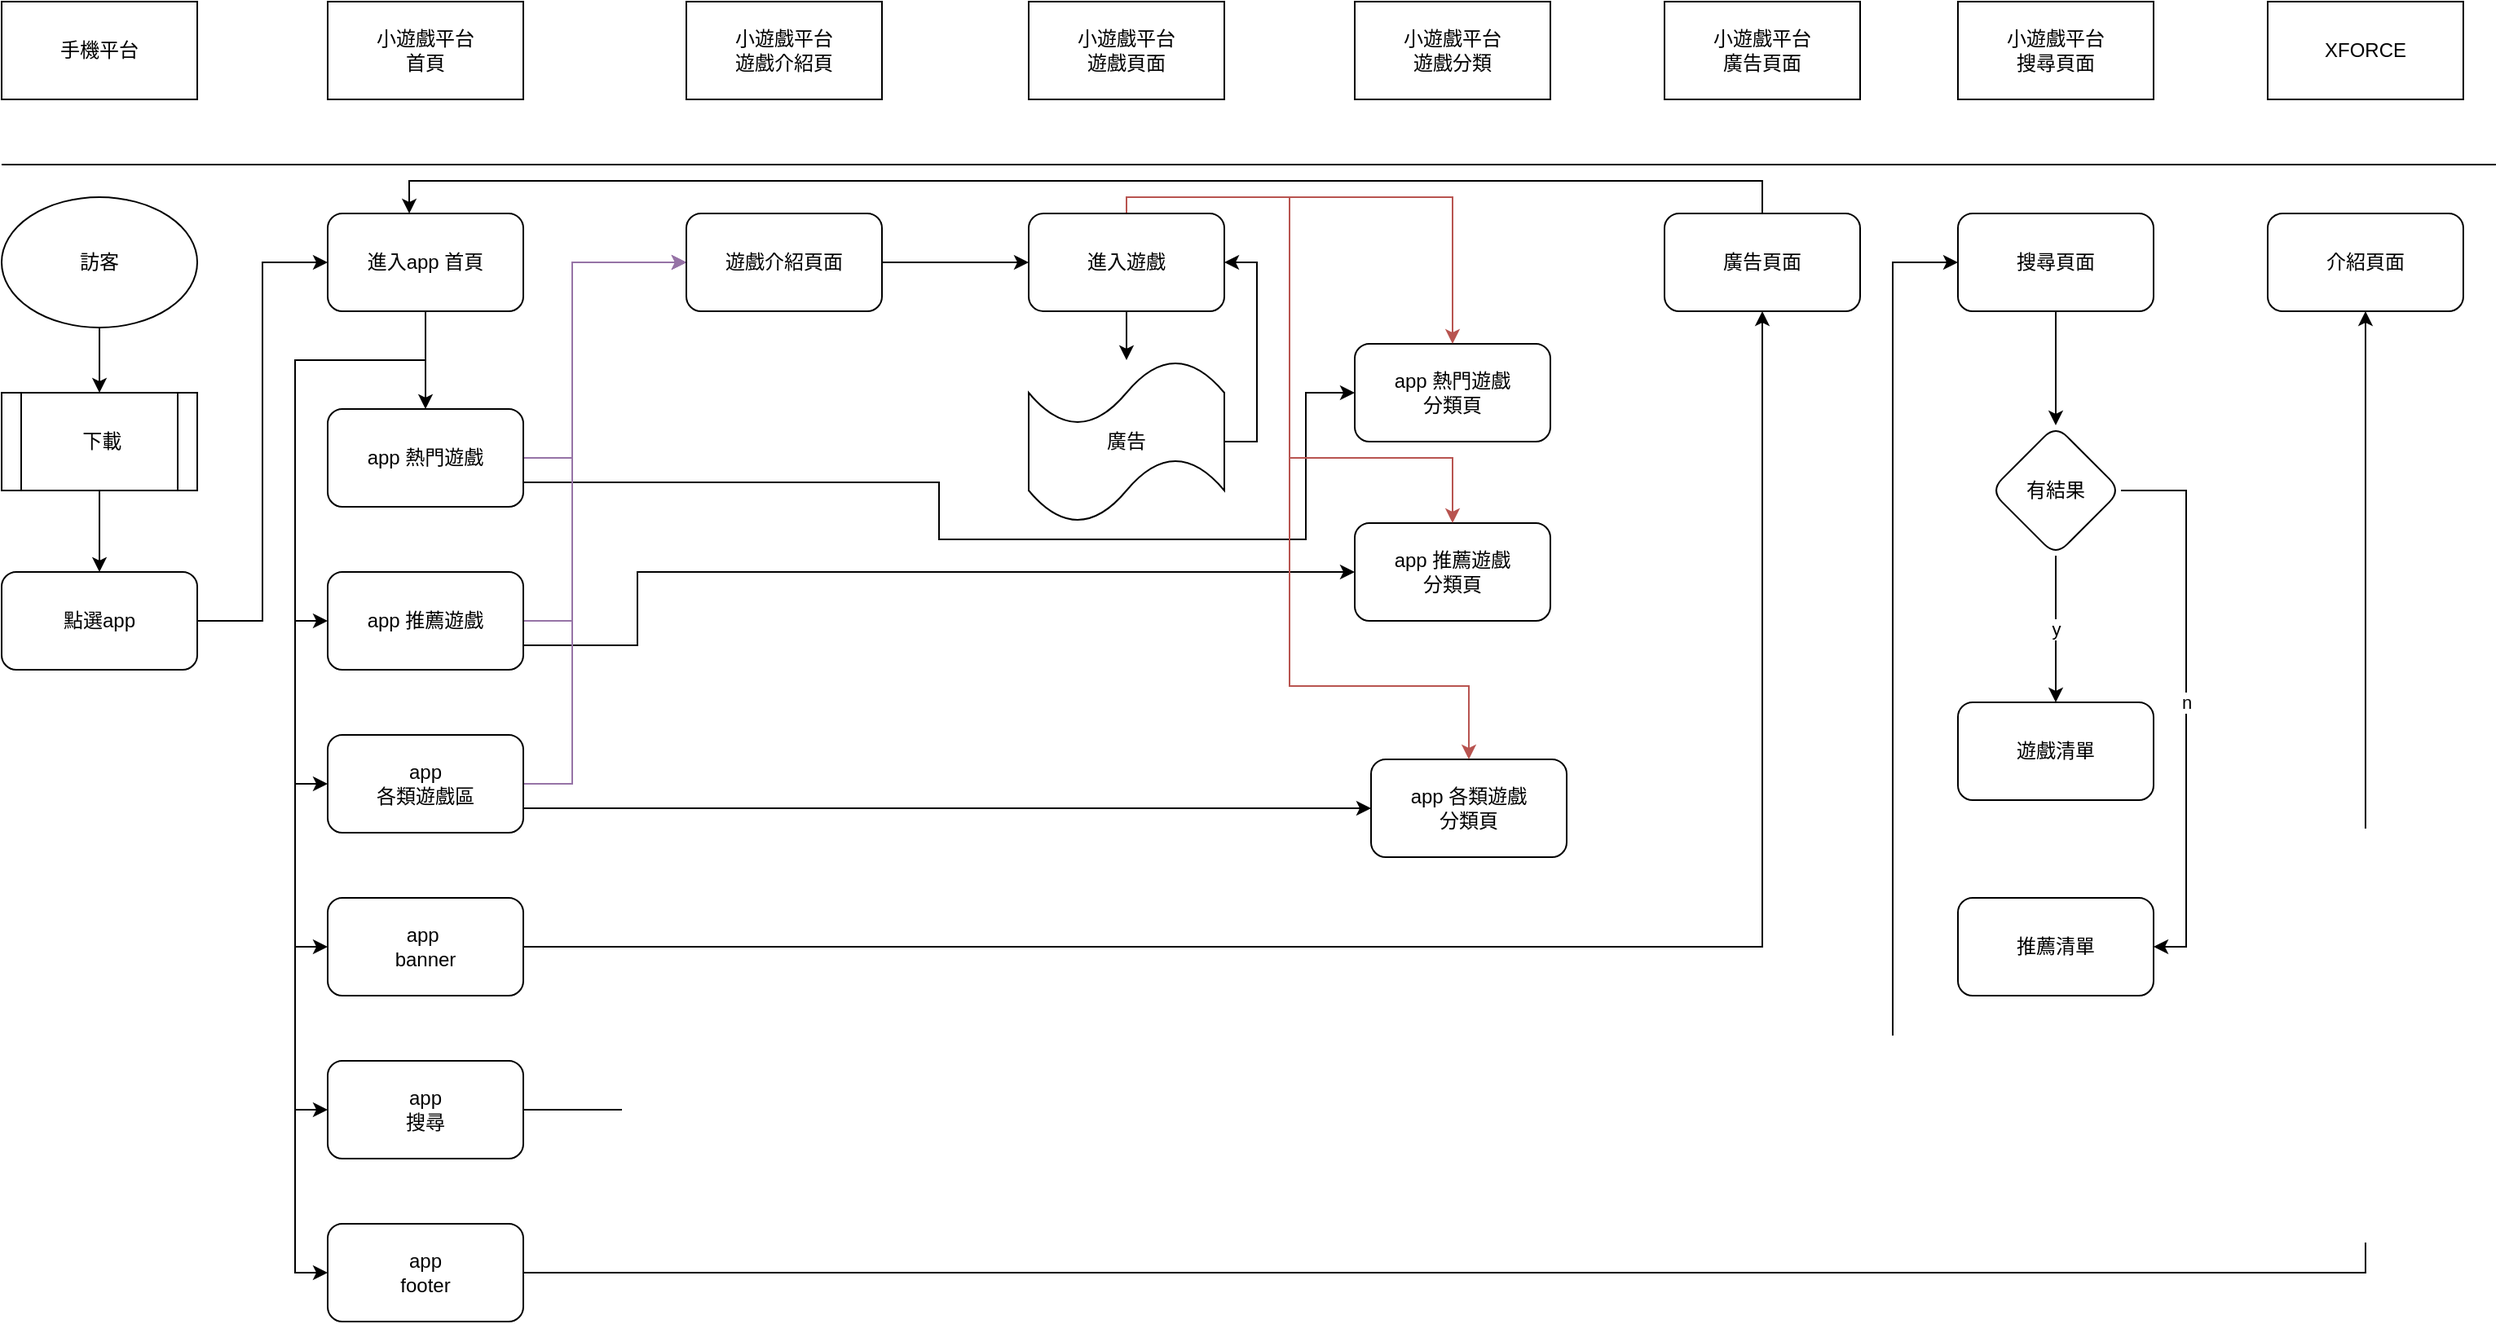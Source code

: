 <mxfile version="16.0.3" type="github" pages="2">
  <diagram id="Xf0kCihZ-aB_llhnf_z4" name="第1頁">
    <mxGraphModel dx="1422" dy="780" grid="1" gridSize="10" guides="1" tooltips="1" connect="1" arrows="1" fold="1" page="1" pageScale="1" pageWidth="827" pageHeight="1169" math="0" shadow="0">
      <root>
        <mxCell id="0" />
        <mxCell id="1" parent="0" />
        <mxCell id="-enL-yWNLoUQDlkAJuOZ-1" value="&lt;div&gt;小遊戲平台&lt;/div&gt;&lt;div&gt;首頁&lt;br&gt;&lt;/div&gt;" style="rounded=0;whiteSpace=wrap;html=1;" vertex="1" parent="1">
          <mxGeometry x="230" y="40" width="120" height="60" as="geometry" />
        </mxCell>
        <mxCell id="-enL-yWNLoUQDlkAJuOZ-2" value="" style="endArrow=none;html=1;rounded=0;" edge="1" parent="1">
          <mxGeometry width="50" height="50" relative="1" as="geometry">
            <mxPoint x="30" y="140" as="sourcePoint" />
            <mxPoint x="1560" y="140" as="targetPoint" />
          </mxGeometry>
        </mxCell>
        <mxCell id="-enL-yWNLoUQDlkAJuOZ-6" value="" style="edgeStyle=orthogonalEdgeStyle;rounded=0;orthogonalLoop=1;jettySize=auto;html=1;" edge="1" parent="1" source="-enL-yWNLoUQDlkAJuOZ-3" target="-enL-yWNLoUQDlkAJuOZ-5">
          <mxGeometry relative="1" as="geometry" />
        </mxCell>
        <mxCell id="-enL-yWNLoUQDlkAJuOZ-3" value="訪客" style="ellipse;whiteSpace=wrap;html=1;" vertex="1" parent="1">
          <mxGeometry x="30" y="160" width="120" height="80" as="geometry" />
        </mxCell>
        <mxCell id="-enL-yWNLoUQDlkAJuOZ-4" value="手機平台" style="rounded=0;whiteSpace=wrap;html=1;" vertex="1" parent="1">
          <mxGeometry x="30" y="40" width="120" height="60" as="geometry" />
        </mxCell>
        <mxCell id="-enL-yWNLoUQDlkAJuOZ-8" value="" style="edgeStyle=orthogonalEdgeStyle;rounded=0;orthogonalLoop=1;jettySize=auto;html=1;" edge="1" parent="1" source="-enL-yWNLoUQDlkAJuOZ-5" target="-enL-yWNLoUQDlkAJuOZ-7">
          <mxGeometry relative="1" as="geometry" />
        </mxCell>
        <mxCell id="-enL-yWNLoUQDlkAJuOZ-5" value="&amp;nbsp;下載" style="shape=process;whiteSpace=wrap;html=1;backgroundOutline=1;" vertex="1" parent="1">
          <mxGeometry x="30" y="280" width="120" height="60" as="geometry" />
        </mxCell>
        <mxCell id="-enL-yWNLoUQDlkAJuOZ-10" style="edgeStyle=orthogonalEdgeStyle;rounded=0;orthogonalLoop=1;jettySize=auto;html=1;exitX=1;exitY=0.5;exitDx=0;exitDy=0;entryX=0;entryY=0.5;entryDx=0;entryDy=0;" edge="1" parent="1" source="-enL-yWNLoUQDlkAJuOZ-7" target="-enL-yWNLoUQDlkAJuOZ-9">
          <mxGeometry relative="1" as="geometry" />
        </mxCell>
        <mxCell id="-enL-yWNLoUQDlkAJuOZ-7" value="點選app" style="rounded=1;whiteSpace=wrap;html=1;" vertex="1" parent="1">
          <mxGeometry x="30" y="390" width="120" height="60" as="geometry" />
        </mxCell>
        <mxCell id="-enL-yWNLoUQDlkAJuOZ-20" style="edgeStyle=orthogonalEdgeStyle;rounded=0;orthogonalLoop=1;jettySize=auto;html=1;exitX=0.5;exitY=1;exitDx=0;exitDy=0;" edge="1" parent="1" source="-enL-yWNLoUQDlkAJuOZ-9" target="-enL-yWNLoUQDlkAJuOZ-13">
          <mxGeometry relative="1" as="geometry" />
        </mxCell>
        <mxCell id="-enL-yWNLoUQDlkAJuOZ-21" style="edgeStyle=orthogonalEdgeStyle;rounded=0;orthogonalLoop=1;jettySize=auto;html=1;exitX=0.5;exitY=1;exitDx=0;exitDy=0;entryX=0;entryY=0.5;entryDx=0;entryDy=0;" edge="1" parent="1" source="-enL-yWNLoUQDlkAJuOZ-9" target="-enL-yWNLoUQDlkAJuOZ-14">
          <mxGeometry relative="1" as="geometry">
            <Array as="points">
              <mxPoint x="290" y="260" />
              <mxPoint x="210" y="260" />
              <mxPoint x="210" y="420" />
            </Array>
          </mxGeometry>
        </mxCell>
        <mxCell id="-enL-yWNLoUQDlkAJuOZ-22" style="edgeStyle=orthogonalEdgeStyle;rounded=0;orthogonalLoop=1;jettySize=auto;html=1;exitX=0.5;exitY=1;exitDx=0;exitDy=0;entryX=0;entryY=0.5;entryDx=0;entryDy=0;" edge="1" parent="1" source="-enL-yWNLoUQDlkAJuOZ-9" target="-enL-yWNLoUQDlkAJuOZ-15">
          <mxGeometry relative="1" as="geometry">
            <Array as="points">
              <mxPoint x="290" y="260" />
              <mxPoint x="210" y="260" />
              <mxPoint x="210" y="520" />
            </Array>
          </mxGeometry>
        </mxCell>
        <mxCell id="-enL-yWNLoUQDlkAJuOZ-23" style="edgeStyle=orthogonalEdgeStyle;rounded=0;orthogonalLoop=1;jettySize=auto;html=1;exitX=0.5;exitY=1;exitDx=0;exitDy=0;entryX=0;entryY=0.5;entryDx=0;entryDy=0;" edge="1" parent="1" source="-enL-yWNLoUQDlkAJuOZ-9" target="-enL-yWNLoUQDlkAJuOZ-17">
          <mxGeometry relative="1" as="geometry">
            <Array as="points">
              <mxPoint x="290" y="260" />
              <mxPoint x="210" y="260" />
              <mxPoint x="210" y="620" />
            </Array>
          </mxGeometry>
        </mxCell>
        <mxCell id="-enL-yWNLoUQDlkAJuOZ-24" style="edgeStyle=orthogonalEdgeStyle;rounded=0;orthogonalLoop=1;jettySize=auto;html=1;exitX=0.5;exitY=1;exitDx=0;exitDy=0;entryX=0;entryY=0.5;entryDx=0;entryDy=0;" edge="1" parent="1" source="-enL-yWNLoUQDlkAJuOZ-9" target="-enL-yWNLoUQDlkAJuOZ-18">
          <mxGeometry relative="1" as="geometry">
            <Array as="points">
              <mxPoint x="290" y="260" />
              <mxPoint x="210" y="260" />
              <mxPoint x="210" y="720" />
            </Array>
          </mxGeometry>
        </mxCell>
        <mxCell id="-enL-yWNLoUQDlkAJuOZ-27" style="edgeStyle=orthogonalEdgeStyle;rounded=0;orthogonalLoop=1;jettySize=auto;html=1;exitX=0.5;exitY=1;exitDx=0;exitDy=0;entryX=0;entryY=0.5;entryDx=0;entryDy=0;" edge="1" parent="1" source="-enL-yWNLoUQDlkAJuOZ-9" target="-enL-yWNLoUQDlkAJuOZ-26">
          <mxGeometry relative="1" as="geometry">
            <Array as="points">
              <mxPoint x="290" y="260" />
              <mxPoint x="210" y="260" />
              <mxPoint x="210" y="820" />
            </Array>
          </mxGeometry>
        </mxCell>
        <mxCell id="-enL-yWNLoUQDlkAJuOZ-9" value="進入app 首頁" style="rounded=1;whiteSpace=wrap;html=1;" vertex="1" parent="1">
          <mxGeometry x="230" y="170" width="120" height="60" as="geometry" />
        </mxCell>
        <mxCell id="-enL-yWNLoUQDlkAJuOZ-11" value="&lt;div&gt;小遊戲平台&lt;/div&gt;&lt;div&gt;遊戲介紹頁&lt;br&gt;&lt;/div&gt;" style="rounded=0;whiteSpace=wrap;html=1;" vertex="1" parent="1">
          <mxGeometry x="450" y="40" width="120" height="60" as="geometry" />
        </mxCell>
        <mxCell id="-enL-yWNLoUQDlkAJuOZ-12" value="&lt;div&gt;小遊戲平台&lt;/div&gt;&lt;div&gt;遊戲頁面&lt;br&gt;&lt;/div&gt;" style="rounded=0;whiteSpace=wrap;html=1;" vertex="1" parent="1">
          <mxGeometry x="660" y="40" width="120" height="60" as="geometry" />
        </mxCell>
        <mxCell id="-enL-yWNLoUQDlkAJuOZ-37" style="edgeStyle=orthogonalEdgeStyle;rounded=0;orthogonalLoop=1;jettySize=auto;html=1;exitX=1;exitY=0.5;exitDx=0;exitDy=0;entryX=0;entryY=0.5;entryDx=0;entryDy=0;fillColor=#e1d5e7;strokeColor=#9673a6;" edge="1" parent="1" source="-enL-yWNLoUQDlkAJuOZ-13" target="-enL-yWNLoUQDlkAJuOZ-34">
          <mxGeometry relative="1" as="geometry">
            <Array as="points">
              <mxPoint x="380" y="320" />
              <mxPoint x="380" y="200" />
            </Array>
          </mxGeometry>
        </mxCell>
        <mxCell id="-enL-yWNLoUQDlkAJuOZ-41" style="edgeStyle=orthogonalEdgeStyle;rounded=0;orthogonalLoop=1;jettySize=auto;html=1;exitX=1;exitY=0.75;exitDx=0;exitDy=0;entryX=0;entryY=0.5;entryDx=0;entryDy=0;" edge="1" parent="1" source="-enL-yWNLoUQDlkAJuOZ-13" target="-enL-yWNLoUQDlkAJuOZ-29">
          <mxGeometry relative="1" as="geometry">
            <Array as="points">
              <mxPoint x="605" y="335" />
              <mxPoint x="605" y="370" />
              <mxPoint x="830" y="370" />
              <mxPoint x="830" y="280" />
            </Array>
          </mxGeometry>
        </mxCell>
        <mxCell id="-enL-yWNLoUQDlkAJuOZ-13" value="app 熱門遊戲" style="rounded=1;whiteSpace=wrap;html=1;" vertex="1" parent="1">
          <mxGeometry x="230" y="290" width="120" height="60" as="geometry" />
        </mxCell>
        <mxCell id="-enL-yWNLoUQDlkAJuOZ-38" style="edgeStyle=orthogonalEdgeStyle;rounded=0;orthogonalLoop=1;jettySize=auto;html=1;exitX=1;exitY=0.5;exitDx=0;exitDy=0;fillColor=#e1d5e7;strokeColor=#9673a6;" edge="1" parent="1" source="-enL-yWNLoUQDlkAJuOZ-14">
          <mxGeometry relative="1" as="geometry">
            <mxPoint x="450" y="200" as="targetPoint" />
            <Array as="points">
              <mxPoint x="380" y="420" />
              <mxPoint x="380" y="200" />
            </Array>
          </mxGeometry>
        </mxCell>
        <mxCell id="-enL-yWNLoUQDlkAJuOZ-42" style="edgeStyle=orthogonalEdgeStyle;rounded=0;orthogonalLoop=1;jettySize=auto;html=1;exitX=1;exitY=0.75;exitDx=0;exitDy=0;entryX=0;entryY=0.5;entryDx=0;entryDy=0;" edge="1" parent="1" source="-enL-yWNLoUQDlkAJuOZ-14" target="-enL-yWNLoUQDlkAJuOZ-30">
          <mxGeometry relative="1" as="geometry">
            <Array as="points">
              <mxPoint x="420" y="435" />
              <mxPoint x="420" y="390" />
            </Array>
          </mxGeometry>
        </mxCell>
        <mxCell id="-enL-yWNLoUQDlkAJuOZ-14" value="app 推薦遊戲" style="rounded=1;whiteSpace=wrap;html=1;" vertex="1" parent="1">
          <mxGeometry x="230" y="390" width="120" height="60" as="geometry" />
        </mxCell>
        <mxCell id="-enL-yWNLoUQDlkAJuOZ-40" style="edgeStyle=orthogonalEdgeStyle;rounded=0;orthogonalLoop=1;jettySize=auto;html=1;exitX=1;exitY=0.5;exitDx=0;exitDy=0;entryX=0;entryY=0.5;entryDx=0;entryDy=0;fillColor=#e1d5e7;strokeColor=#9673a6;" edge="1" parent="1" source="-enL-yWNLoUQDlkAJuOZ-15" target="-enL-yWNLoUQDlkAJuOZ-34">
          <mxGeometry relative="1" as="geometry">
            <Array as="points">
              <mxPoint x="380" y="520" />
              <mxPoint x="380" y="200" />
            </Array>
          </mxGeometry>
        </mxCell>
        <mxCell id="-enL-yWNLoUQDlkAJuOZ-43" style="edgeStyle=orthogonalEdgeStyle;rounded=0;orthogonalLoop=1;jettySize=auto;html=1;exitX=1;exitY=0.75;exitDx=0;exitDy=0;entryX=0;entryY=0.5;entryDx=0;entryDy=0;" edge="1" parent="1" source="-enL-yWNLoUQDlkAJuOZ-15" target="-enL-yWNLoUQDlkAJuOZ-31">
          <mxGeometry relative="1" as="geometry">
            <Array as="points">
              <mxPoint x="860" y="535" />
            </Array>
          </mxGeometry>
        </mxCell>
        <mxCell id="-enL-yWNLoUQDlkAJuOZ-15" value="&lt;div&gt;app &lt;br&gt;&lt;/div&gt;&lt;div&gt;各類遊戲區&lt;/div&gt;" style="rounded=1;whiteSpace=wrap;html=1;" vertex="1" parent="1">
          <mxGeometry x="230" y="490" width="120" height="60" as="geometry" />
        </mxCell>
        <mxCell id="-enL-yWNLoUQDlkAJuOZ-52" style="edgeStyle=orthogonalEdgeStyle;rounded=0;orthogonalLoop=1;jettySize=auto;html=1;exitX=1;exitY=0.5;exitDx=0;exitDy=0;entryX=0.5;entryY=1;entryDx=0;entryDy=0;" edge="1" parent="1" source="-enL-yWNLoUQDlkAJuOZ-17" target="-enL-yWNLoUQDlkAJuOZ-51">
          <mxGeometry relative="1" as="geometry" />
        </mxCell>
        <mxCell id="-enL-yWNLoUQDlkAJuOZ-17" value="&lt;div&gt;app&amp;nbsp;&lt;/div&gt;&lt;div&gt;banner&lt;br&gt;&lt;/div&gt;" style="rounded=1;whiteSpace=wrap;html=1;" vertex="1" parent="1">
          <mxGeometry x="230" y="590" width="120" height="60" as="geometry" />
        </mxCell>
        <mxCell id="-enL-yWNLoUQDlkAJuOZ-55" style="edgeStyle=orthogonalEdgeStyle;rounded=0;orthogonalLoop=1;jettySize=auto;html=1;exitX=1;exitY=0.5;exitDx=0;exitDy=0;entryX=0;entryY=0.5;entryDx=0;entryDy=0;" edge="1" parent="1" source="-enL-yWNLoUQDlkAJuOZ-18" target="-enL-yWNLoUQDlkAJuOZ-53">
          <mxGeometry relative="1" as="geometry">
            <Array as="points">
              <mxPoint x="1190" y="720" />
              <mxPoint x="1190" y="200" />
            </Array>
          </mxGeometry>
        </mxCell>
        <mxCell id="-enL-yWNLoUQDlkAJuOZ-18" value="&lt;div&gt;app &lt;br&gt;&lt;/div&gt;&lt;div&gt;搜尋&lt;br&gt;&lt;/div&gt;" style="rounded=1;whiteSpace=wrap;html=1;" vertex="1" parent="1">
          <mxGeometry x="230" y="690" width="120" height="60" as="geometry" />
        </mxCell>
        <mxCell id="-enL-yWNLoUQDlkAJuOZ-66" style="edgeStyle=orthogonalEdgeStyle;rounded=0;orthogonalLoop=1;jettySize=auto;html=1;exitX=1;exitY=0.5;exitDx=0;exitDy=0;entryX=0.5;entryY=1;entryDx=0;entryDy=0;" edge="1" parent="1" source="-enL-yWNLoUQDlkAJuOZ-26" target="-enL-yWNLoUQDlkAJuOZ-65">
          <mxGeometry relative="1" as="geometry" />
        </mxCell>
        <mxCell id="-enL-yWNLoUQDlkAJuOZ-26" value="&lt;div&gt;app &lt;br&gt;&lt;/div&gt;&lt;div&gt;footer&lt;/div&gt;" style="rounded=1;whiteSpace=wrap;html=1;" vertex="1" parent="1">
          <mxGeometry x="230" y="790" width="120" height="60" as="geometry" />
        </mxCell>
        <mxCell id="-enL-yWNLoUQDlkAJuOZ-28" value="&lt;div&gt;小遊戲平台&lt;/div&gt;&lt;div&gt;遊戲分類&lt;br&gt;&lt;/div&gt;" style="rounded=0;whiteSpace=wrap;html=1;" vertex="1" parent="1">
          <mxGeometry x="860" y="40" width="120" height="60" as="geometry" />
        </mxCell>
        <mxCell id="-enL-yWNLoUQDlkAJuOZ-29" value="&lt;div&gt;app 熱門遊戲&lt;/div&gt;&lt;div&gt;分類頁&lt;br&gt;&lt;/div&gt;" style="rounded=1;whiteSpace=wrap;html=1;" vertex="1" parent="1">
          <mxGeometry x="860" y="250" width="120" height="60" as="geometry" />
        </mxCell>
        <mxCell id="-enL-yWNLoUQDlkAJuOZ-30" value="&lt;div&gt;app 推薦遊戲&lt;/div&gt;&lt;div&gt;分類頁&lt;br&gt;&lt;/div&gt;" style="rounded=1;whiteSpace=wrap;html=1;" vertex="1" parent="1">
          <mxGeometry x="860" y="360" width="120" height="60" as="geometry" />
        </mxCell>
        <mxCell id="-enL-yWNLoUQDlkAJuOZ-31" value="&lt;div&gt;app 各類遊戲&lt;/div&gt;&lt;div&gt;分類頁&lt;br&gt;&lt;/div&gt;" style="rounded=1;whiteSpace=wrap;html=1;" vertex="1" parent="1">
          <mxGeometry x="870" y="505" width="120" height="60" as="geometry" />
        </mxCell>
        <mxCell id="-enL-yWNLoUQDlkAJuOZ-32" value="&lt;div&gt;小遊戲平台&lt;/div&gt;&lt;div&gt;廣告頁面&lt;br&gt;&lt;/div&gt;" style="rounded=0;whiteSpace=wrap;html=1;" vertex="1" parent="1">
          <mxGeometry x="1050" y="40" width="120" height="60" as="geometry" />
        </mxCell>
        <mxCell id="-enL-yWNLoUQDlkAJuOZ-33" value="&lt;div&gt;小遊戲平台&lt;/div&gt;&lt;div&gt;搜尋頁面&lt;br&gt;&lt;/div&gt;" style="rounded=0;whiteSpace=wrap;html=1;" vertex="1" parent="1">
          <mxGeometry x="1230" y="40" width="120" height="60" as="geometry" />
        </mxCell>
        <mxCell id="-enL-yWNLoUQDlkAJuOZ-44" style="edgeStyle=orthogonalEdgeStyle;rounded=0;orthogonalLoop=1;jettySize=auto;html=1;exitX=1;exitY=0.5;exitDx=0;exitDy=0;entryX=0;entryY=0.5;entryDx=0;entryDy=0;" edge="1" parent="1" source="-enL-yWNLoUQDlkAJuOZ-34" target="-enL-yWNLoUQDlkAJuOZ-35">
          <mxGeometry relative="1" as="geometry" />
        </mxCell>
        <mxCell id="-enL-yWNLoUQDlkAJuOZ-34" value="遊戲介紹頁面" style="rounded=1;whiteSpace=wrap;html=1;" vertex="1" parent="1">
          <mxGeometry x="450" y="170" width="120" height="60" as="geometry" />
        </mxCell>
        <mxCell id="-enL-yWNLoUQDlkAJuOZ-46" value="" style="edgeStyle=orthogonalEdgeStyle;rounded=0;orthogonalLoop=1;jettySize=auto;html=1;" edge="1" parent="1" source="-enL-yWNLoUQDlkAJuOZ-35" target="-enL-yWNLoUQDlkAJuOZ-45">
          <mxGeometry relative="1" as="geometry" />
        </mxCell>
        <mxCell id="-enL-yWNLoUQDlkAJuOZ-48" style="edgeStyle=orthogonalEdgeStyle;rounded=0;orthogonalLoop=1;jettySize=auto;html=1;exitX=0.5;exitY=0;exitDx=0;exitDy=0;entryX=0.5;entryY=0;entryDx=0;entryDy=0;fillColor=#f8cecc;strokeColor=#b85450;" edge="1" parent="1" source="-enL-yWNLoUQDlkAJuOZ-35" target="-enL-yWNLoUQDlkAJuOZ-29">
          <mxGeometry relative="1" as="geometry">
            <Array as="points">
              <mxPoint x="720" y="160" />
              <mxPoint x="920" y="160" />
            </Array>
          </mxGeometry>
        </mxCell>
        <mxCell id="-enL-yWNLoUQDlkAJuOZ-49" style="edgeStyle=orthogonalEdgeStyle;rounded=0;orthogonalLoop=1;jettySize=auto;html=1;exitX=0.5;exitY=0;exitDx=0;exitDy=0;fillColor=#f8cecc;strokeColor=#b85450;" edge="1" parent="1" source="-enL-yWNLoUQDlkAJuOZ-35" target="-enL-yWNLoUQDlkAJuOZ-30">
          <mxGeometry relative="1" as="geometry">
            <Array as="points">
              <mxPoint x="720" y="160" />
              <mxPoint x="820" y="160" />
              <mxPoint x="820" y="320" />
              <mxPoint x="920" y="320" />
            </Array>
          </mxGeometry>
        </mxCell>
        <mxCell id="-enL-yWNLoUQDlkAJuOZ-50" style="edgeStyle=orthogonalEdgeStyle;rounded=0;orthogonalLoop=1;jettySize=auto;html=1;exitX=0.5;exitY=0;exitDx=0;exitDy=0;entryX=0.5;entryY=0;entryDx=0;entryDy=0;fillColor=#f8cecc;strokeColor=#b85450;" edge="1" parent="1" source="-enL-yWNLoUQDlkAJuOZ-35" target="-enL-yWNLoUQDlkAJuOZ-31">
          <mxGeometry relative="1" as="geometry">
            <Array as="points">
              <mxPoint x="720" y="160" />
              <mxPoint x="820" y="160" />
              <mxPoint x="820" y="460" />
              <mxPoint x="930" y="460" />
            </Array>
          </mxGeometry>
        </mxCell>
        <mxCell id="-enL-yWNLoUQDlkAJuOZ-35" value="進入遊戲" style="rounded=1;whiteSpace=wrap;html=1;" vertex="1" parent="1">
          <mxGeometry x="660" y="170" width="120" height="60" as="geometry" />
        </mxCell>
        <mxCell id="-enL-yWNLoUQDlkAJuOZ-47" style="edgeStyle=orthogonalEdgeStyle;rounded=0;orthogonalLoop=1;jettySize=auto;html=1;exitX=1;exitY=0.5;exitDx=0;exitDy=0;exitPerimeter=0;entryX=1;entryY=0.5;entryDx=0;entryDy=0;" edge="1" parent="1" source="-enL-yWNLoUQDlkAJuOZ-45" target="-enL-yWNLoUQDlkAJuOZ-35">
          <mxGeometry relative="1" as="geometry" />
        </mxCell>
        <mxCell id="-enL-yWNLoUQDlkAJuOZ-45" value="廣告" style="shape=tape;whiteSpace=wrap;html=1;" vertex="1" parent="1">
          <mxGeometry x="660" y="260" width="120" height="100" as="geometry" />
        </mxCell>
        <mxCell id="-enL-yWNLoUQDlkAJuOZ-54" style="edgeStyle=orthogonalEdgeStyle;rounded=0;orthogonalLoop=1;jettySize=auto;html=1;exitX=0.5;exitY=0;exitDx=0;exitDy=0;entryX=0.417;entryY=0;entryDx=0;entryDy=0;entryPerimeter=0;" edge="1" parent="1" source="-enL-yWNLoUQDlkAJuOZ-51" target="-enL-yWNLoUQDlkAJuOZ-9">
          <mxGeometry relative="1" as="geometry" />
        </mxCell>
        <mxCell id="-enL-yWNLoUQDlkAJuOZ-51" value="廣告頁面" style="rounded=1;whiteSpace=wrap;html=1;" vertex="1" parent="1">
          <mxGeometry x="1050" y="170" width="120" height="60" as="geometry" />
        </mxCell>
        <mxCell id="-enL-yWNLoUQDlkAJuOZ-59" value="" style="edgeStyle=orthogonalEdgeStyle;rounded=0;orthogonalLoop=1;jettySize=auto;html=1;" edge="1" parent="1" source="-enL-yWNLoUQDlkAJuOZ-53" target="-enL-yWNLoUQDlkAJuOZ-58">
          <mxGeometry relative="1" as="geometry" />
        </mxCell>
        <mxCell id="-enL-yWNLoUQDlkAJuOZ-53" value="搜尋頁面" style="rounded=1;whiteSpace=wrap;html=1;" vertex="1" parent="1">
          <mxGeometry x="1230" y="170" width="120" height="60" as="geometry" />
        </mxCell>
        <mxCell id="-enL-yWNLoUQDlkAJuOZ-61" value="y" style="edgeStyle=orthogonalEdgeStyle;rounded=0;orthogonalLoop=1;jettySize=auto;html=1;" edge="1" parent="1" source="-enL-yWNLoUQDlkAJuOZ-58" target="-enL-yWNLoUQDlkAJuOZ-60">
          <mxGeometry relative="1" as="geometry" />
        </mxCell>
        <mxCell id="-enL-yWNLoUQDlkAJuOZ-63" value="n" style="edgeStyle=orthogonalEdgeStyle;rounded=0;orthogonalLoop=1;jettySize=auto;html=1;exitX=1;exitY=0.5;exitDx=0;exitDy=0;entryX=1;entryY=0.5;entryDx=0;entryDy=0;" edge="1" parent="1" source="-enL-yWNLoUQDlkAJuOZ-58" target="-enL-yWNLoUQDlkAJuOZ-62">
          <mxGeometry relative="1" as="geometry" />
        </mxCell>
        <mxCell id="-enL-yWNLoUQDlkAJuOZ-58" value="有結果" style="rhombus;whiteSpace=wrap;html=1;rounded=1;" vertex="1" parent="1">
          <mxGeometry x="1250" y="300" width="80" height="80" as="geometry" />
        </mxCell>
        <mxCell id="-enL-yWNLoUQDlkAJuOZ-60" value="遊戲清單" style="whiteSpace=wrap;html=1;rounded=1;" vertex="1" parent="1">
          <mxGeometry x="1230" y="470" width="120" height="60" as="geometry" />
        </mxCell>
        <mxCell id="-enL-yWNLoUQDlkAJuOZ-62" value="推薦清單" style="whiteSpace=wrap;html=1;rounded=1;" vertex="1" parent="1">
          <mxGeometry x="1230" y="590" width="120" height="60" as="geometry" />
        </mxCell>
        <mxCell id="-enL-yWNLoUQDlkAJuOZ-64" value="XFORCE" style="rounded=0;whiteSpace=wrap;html=1;" vertex="1" parent="1">
          <mxGeometry x="1420" y="40" width="120" height="60" as="geometry" />
        </mxCell>
        <mxCell id="-enL-yWNLoUQDlkAJuOZ-65" value="介紹頁面" style="rounded=1;whiteSpace=wrap;html=1;" vertex="1" parent="1">
          <mxGeometry x="1420" y="170" width="120" height="60" as="geometry" />
        </mxCell>
      </root>
    </mxGraphModel>
  </diagram>
  <diagram id="epyIMWLhm1WSF7ThA_lB" name="card sorting">
    <mxGraphModel dx="1422" dy="780" grid="1" gridSize="10" guides="1" tooltips="1" connect="1" arrows="1" fold="1" page="1" pageScale="1" pageWidth="827" pageHeight="1169" math="0" shadow="0">
      <root>
        <mxCell id="EeFRdfWhdO2TgrpeLr-J-0" />
        <mxCell id="EeFRdfWhdO2TgrpeLr-J-1" parent="EeFRdfWhdO2TgrpeLr-J-0" />
        <mxCell id="EeFRdfWhdO2TgrpeLr-J-2" value="首頁" style="rounded=0;whiteSpace=wrap;html=1;" vertex="1" parent="EeFRdfWhdO2TgrpeLr-J-1">
          <mxGeometry x="40" y="40" width="120" height="60" as="geometry" />
        </mxCell>
        <mxCell id="EeFRdfWhdO2TgrpeLr-J-3" value="分類頁" style="rounded=0;whiteSpace=wrap;html=1;" vertex="1" parent="EeFRdfWhdO2TgrpeLr-J-1">
          <mxGeometry x="40" y="130" width="120" height="60" as="geometry" />
        </mxCell>
        <mxCell id="EeFRdfWhdO2TgrpeLr-J-4" value="遊戲介紹頁" style="rounded=0;whiteSpace=wrap;html=1;" vertex="1" parent="EeFRdfWhdO2TgrpeLr-J-1">
          <mxGeometry x="40" y="220" width="120" height="60" as="geometry" />
        </mxCell>
        <mxCell id="EeFRdfWhdO2TgrpeLr-J-5" value="遊戲頁" style="rounded=0;whiteSpace=wrap;html=1;" vertex="1" parent="EeFRdfWhdO2TgrpeLr-J-1">
          <mxGeometry x="40" y="310" width="120" height="60" as="geometry" />
        </mxCell>
        <mxCell id="EeFRdfWhdO2TgrpeLr-J-6" value="Banner" style="rounded=0;whiteSpace=wrap;html=1;" vertex="1" parent="EeFRdfWhdO2TgrpeLr-J-1">
          <mxGeometry x="40" y="410" width="120" height="60" as="geometry" />
        </mxCell>
        <mxCell id="EeFRdfWhdO2TgrpeLr-J-7" value="banner" style="rounded=0;whiteSpace=wrap;html=1;" vertex="1" parent="EeFRdfWhdO2TgrpeLr-J-1">
          <mxGeometry x="40" y="510" width="120" height="60" as="geometry" />
        </mxCell>
      </root>
    </mxGraphModel>
  </diagram>
</mxfile>
